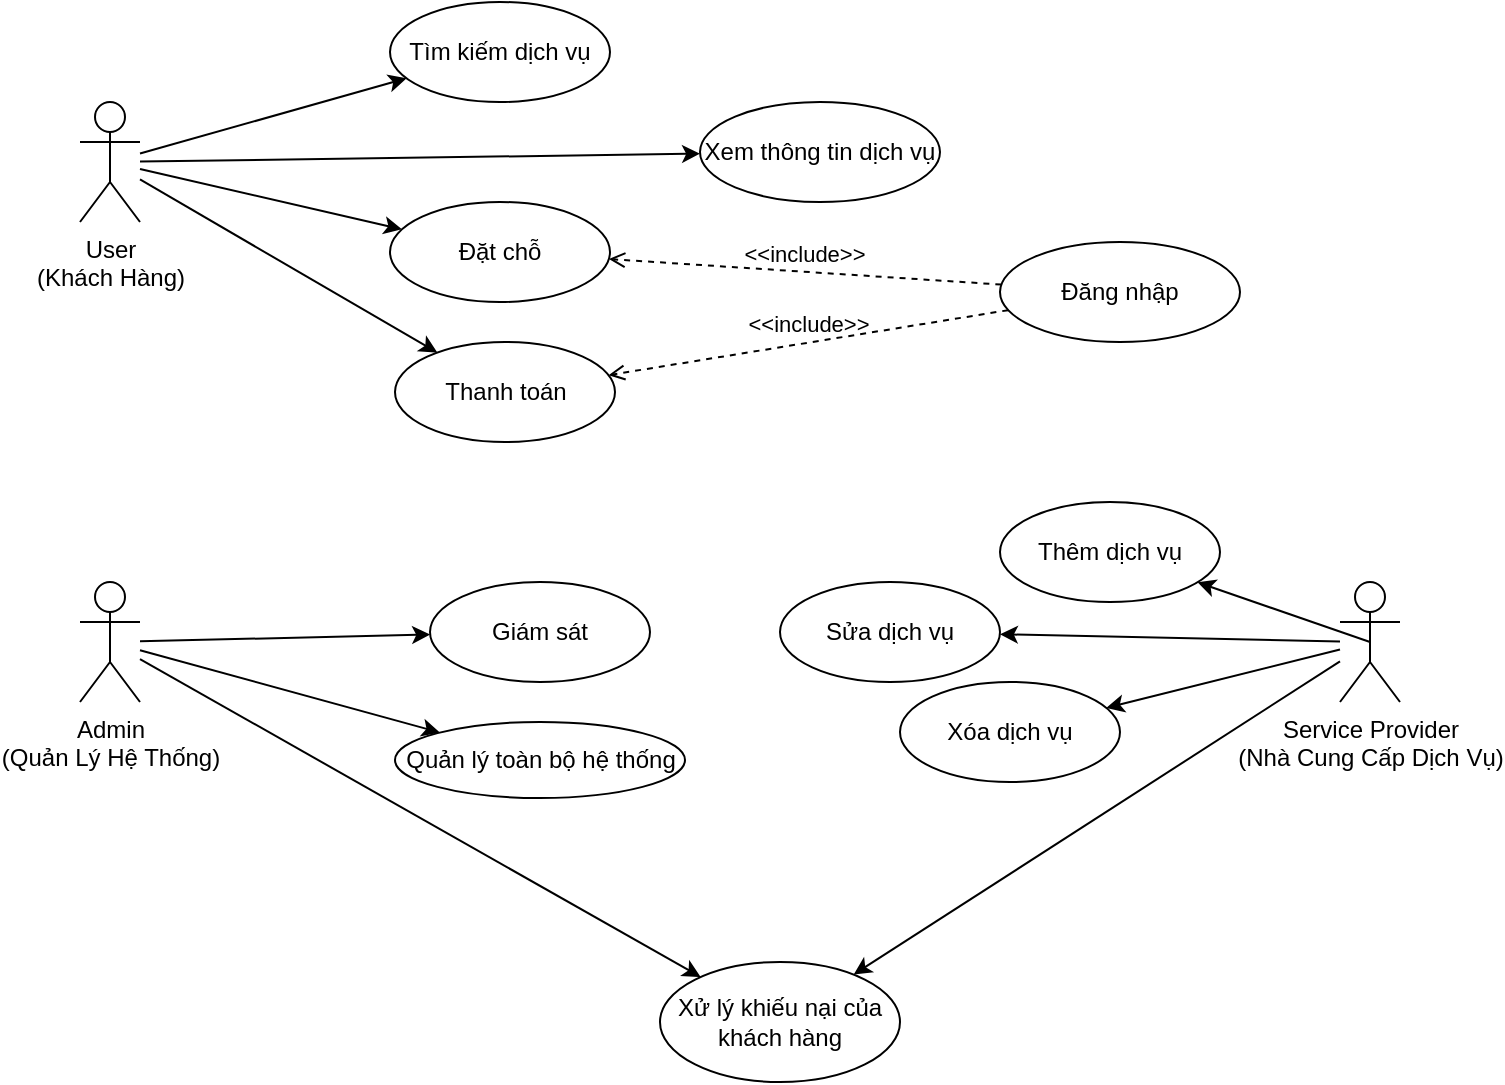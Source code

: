 <mxfile version="24.7.17">
  <diagram name="Page-1" id="AbDhWT1tx2h1V6NKrcqI">
    <mxGraphModel dx="1036" dy="614" grid="1" gridSize="10" guides="1" tooltips="1" connect="1" arrows="1" fold="1" page="1" pageScale="1" pageWidth="850" pageHeight="1100" math="0" shadow="0">
      <root>
        <mxCell id="0" />
        <mxCell id="1" parent="0" />
        <mxCell id="-ONRqXB-hZa3HiM5yPUT-2" value="Admin&lt;br&gt;(Quản Lý Hệ Thống)" style="shape=umlActor;verticalLabelPosition=bottom;verticalAlign=top;html=1;outlineConnect=0;" parent="1" vertex="1">
          <mxGeometry x="100" y="310" width="30" height="60" as="geometry" />
        </mxCell>
        <mxCell id="-ONRqXB-hZa3HiM5yPUT-3" value="User&lt;br&gt;(Khách Hàng)" style="shape=umlActor;verticalLabelPosition=bottom;verticalAlign=top;html=1;outlineConnect=0;" parent="1" vertex="1">
          <mxGeometry x="100" y="70" width="30" height="60" as="geometry" />
        </mxCell>
        <mxCell id="-ONRqXB-hZa3HiM5yPUT-9" value="Service Provider&lt;br&gt;(Nhà Cung Cấp Dịch Vụ)" style="shape=umlActor;verticalLabelPosition=bottom;verticalAlign=top;html=1;outlineConnect=0;" parent="1" vertex="1">
          <mxGeometry x="730" y="310" width="30" height="60" as="geometry" />
        </mxCell>
        <mxCell id="-ONRqXB-hZa3HiM5yPUT-12" value="Tìm kiếm dịch vụ" style="ellipse;whiteSpace=wrap;html=1;" parent="1" vertex="1">
          <mxGeometry x="255" y="20" width="110" height="50" as="geometry" />
        </mxCell>
        <mxCell id="-ONRqXB-hZa3HiM5yPUT-13" value="" style="endArrow=classic;html=1;rounded=0;" parent="1" source="-ONRqXB-hZa3HiM5yPUT-3" target="-ONRqXB-hZa3HiM5yPUT-12" edge="1">
          <mxGeometry width="50" height="50" relative="1" as="geometry">
            <mxPoint x="400" y="340" as="sourcePoint" />
            <mxPoint x="450" y="290" as="targetPoint" />
          </mxGeometry>
        </mxCell>
        <mxCell id="-ONRqXB-hZa3HiM5yPUT-14" value="" style="endArrow=classic;html=1;rounded=0;" parent="1" source="-ONRqXB-hZa3HiM5yPUT-3" target="-ONRqXB-hZa3HiM5yPUT-15" edge="1">
          <mxGeometry width="50" height="50" relative="1" as="geometry">
            <mxPoint x="150" y="187" as="sourcePoint" />
            <mxPoint x="470" y="380" as="targetPoint" />
          </mxGeometry>
        </mxCell>
        <mxCell id="-ONRqXB-hZa3HiM5yPUT-15" value="Xem thông tin dịch vụ" style="ellipse;whiteSpace=wrap;html=1;" parent="1" vertex="1">
          <mxGeometry x="410" y="70" width="120" height="50" as="geometry" />
        </mxCell>
        <mxCell id="-ONRqXB-hZa3HiM5yPUT-16" value="" style="endArrow=classic;html=1;rounded=0;" parent="1" source="-ONRqXB-hZa3HiM5yPUT-3" target="-ONRqXB-hZa3HiM5yPUT-17" edge="1">
          <mxGeometry width="50" height="50" relative="1" as="geometry">
            <mxPoint x="150" y="287" as="sourcePoint" />
            <mxPoint x="470" y="480" as="targetPoint" />
          </mxGeometry>
        </mxCell>
        <mxCell id="-ONRqXB-hZa3HiM5yPUT-17" value="Đặt chỗ" style="ellipse;whiteSpace=wrap;html=1;" parent="1" vertex="1">
          <mxGeometry x="255" y="120" width="110" height="50" as="geometry" />
        </mxCell>
        <mxCell id="-ONRqXB-hZa3HiM5yPUT-18" value="Thanh toán" style="ellipse;whiteSpace=wrap;html=1;" parent="1" vertex="1">
          <mxGeometry x="257.5" y="190" width="110" height="50" as="geometry" />
        </mxCell>
        <mxCell id="-ONRqXB-hZa3HiM5yPUT-19" value="" style="endArrow=classic;html=1;rounded=0;" parent="1" source="-ONRqXB-hZa3HiM5yPUT-3" target="-ONRqXB-hZa3HiM5yPUT-18" edge="1">
          <mxGeometry width="50" height="50" relative="1" as="geometry">
            <mxPoint x="140" y="190.13" as="sourcePoint" />
            <mxPoint x="480" y="559.13" as="targetPoint" />
          </mxGeometry>
        </mxCell>
        <mxCell id="-ONRqXB-hZa3HiM5yPUT-20" value="Đăng nhập" style="ellipse;whiteSpace=wrap;html=1;" parent="1" vertex="1">
          <mxGeometry x="560" y="140" width="120" height="50" as="geometry" />
        </mxCell>
        <mxCell id="-ONRqXB-hZa3HiM5yPUT-23" value="&amp;lt;&amp;lt;include&amp;gt;&amp;gt;" style="html=1;verticalAlign=bottom;labelBackgroundColor=none;endArrow=open;endFill=0;dashed=1;rounded=0;" parent="1" source="-ONRqXB-hZa3HiM5yPUT-20" target="-ONRqXB-hZa3HiM5yPUT-17" edge="1">
          <mxGeometry width="160" relative="1" as="geometry">
            <mxPoint x="340" y="320" as="sourcePoint" />
            <mxPoint x="500" y="320" as="targetPoint" />
          </mxGeometry>
        </mxCell>
        <mxCell id="-ONRqXB-hZa3HiM5yPUT-24" value="&amp;lt;&amp;lt;include&amp;gt;&amp;gt;" style="html=1;verticalAlign=bottom;labelBackgroundColor=none;endArrow=open;endFill=0;dashed=1;rounded=0;" parent="1" source="-ONRqXB-hZa3HiM5yPUT-20" target="-ONRqXB-hZa3HiM5yPUT-18" edge="1">
          <mxGeometry width="160" relative="1" as="geometry">
            <mxPoint x="546.64" y="322.19" as="sourcePoint" />
            <mxPoint x="374.64" y="310.19" as="targetPoint" />
          </mxGeometry>
        </mxCell>
        <mxCell id="-ONRqXB-hZa3HiM5yPUT-25" value="Giám sát" style="ellipse;whiteSpace=wrap;html=1;" parent="1" vertex="1">
          <mxGeometry x="275" y="310" width="110" height="50" as="geometry" />
        </mxCell>
        <mxCell id="-ONRqXB-hZa3HiM5yPUT-26" value="" style="endArrow=classic;html=1;rounded=0;" parent="1" source="-ONRqXB-hZa3HiM5yPUT-2" target="-ONRqXB-hZa3HiM5yPUT-25" edge="1">
          <mxGeometry width="50" height="50" relative="1" as="geometry">
            <mxPoint x="150" y="386" as="sourcePoint" />
            <mxPoint x="470" y="580" as="targetPoint" />
          </mxGeometry>
        </mxCell>
        <mxCell id="-ONRqXB-hZa3HiM5yPUT-27" value="Quản lý toàn bộ hệ thống" style="ellipse;whiteSpace=wrap;html=1;" parent="1" vertex="1">
          <mxGeometry x="257.5" y="380" width="145" height="38" as="geometry" />
        </mxCell>
        <mxCell id="-ONRqXB-hZa3HiM5yPUT-28" value="" style="endArrow=classic;html=1;rounded=0;" parent="1" source="-ONRqXB-hZa3HiM5yPUT-2" target="-ONRqXB-hZa3HiM5yPUT-27" edge="1">
          <mxGeometry width="50" height="50" relative="1" as="geometry">
            <mxPoint x="90" y="530" as="sourcePoint" />
            <mxPoint x="450" y="692" as="targetPoint" />
          </mxGeometry>
        </mxCell>
        <mxCell id="-ONRqXB-hZa3HiM5yPUT-29" value="Xử lý khiếu nại của khách hàng" style="ellipse;whiteSpace=wrap;html=1;" parent="1" vertex="1">
          <mxGeometry x="390" y="500" width="120" height="60" as="geometry" />
        </mxCell>
        <mxCell id="-ONRqXB-hZa3HiM5yPUT-30" value="" style="endArrow=classic;html=1;rounded=0;" parent="1" source="-ONRqXB-hZa3HiM5yPUT-2" target="-ONRqXB-hZa3HiM5yPUT-29" edge="1">
          <mxGeometry width="50" height="50" relative="1" as="geometry">
            <mxPoint x="160" y="586" as="sourcePoint" />
            <mxPoint x="480" y="780" as="targetPoint" />
          </mxGeometry>
        </mxCell>
        <mxCell id="-ONRqXB-hZa3HiM5yPUT-31" value="Thêm dịch vụ" style="ellipse;whiteSpace=wrap;html=1;" parent="1" vertex="1">
          <mxGeometry x="560" y="270" width="110" height="50" as="geometry" />
        </mxCell>
        <mxCell id="-ONRqXB-hZa3HiM5yPUT-32" value="" style="endArrow=classic;html=1;rounded=0;exitX=0.5;exitY=0.5;exitDx=0;exitDy=0;exitPerimeter=0;" parent="1" source="-ONRqXB-hZa3HiM5yPUT-9" target="-ONRqXB-hZa3HiM5yPUT-31" edge="1">
          <mxGeometry width="50" height="50" relative="1" as="geometry">
            <mxPoint x="450" y="422" as="sourcePoint" />
            <mxPoint x="770" y="616" as="targetPoint" />
          </mxGeometry>
        </mxCell>
        <mxCell id="-ONRqXB-hZa3HiM5yPUT-36" value="Sửa dịch vụ" style="ellipse;whiteSpace=wrap;html=1;" parent="1" vertex="1">
          <mxGeometry x="450" y="310" width="110" height="50" as="geometry" />
        </mxCell>
        <mxCell id="-ONRqXB-hZa3HiM5yPUT-37" value="" style="endArrow=classic;html=1;rounded=0;" parent="1" source="-ONRqXB-hZa3HiM5yPUT-9" target="-ONRqXB-hZa3HiM5yPUT-36" edge="1">
          <mxGeometry width="50" height="50" relative="1" as="geometry">
            <mxPoint x="455" y="490" as="sourcePoint" />
            <mxPoint x="775" y="684" as="targetPoint" />
          </mxGeometry>
        </mxCell>
        <mxCell id="-ONRqXB-hZa3HiM5yPUT-38" value="Xóa dịch vụ" style="ellipse;whiteSpace=wrap;html=1;" parent="1" vertex="1">
          <mxGeometry x="510" y="360" width="110" height="50" as="geometry" />
        </mxCell>
        <mxCell id="-ONRqXB-hZa3HiM5yPUT-39" value="" style="endArrow=classic;html=1;rounded=0;" parent="1" source="-ONRqXB-hZa3HiM5yPUT-9" target="-ONRqXB-hZa3HiM5yPUT-38" edge="1">
          <mxGeometry width="50" height="50" relative="1" as="geometry">
            <mxPoint x="730" y="416" as="sourcePoint" />
            <mxPoint x="775" y="754" as="targetPoint" />
          </mxGeometry>
        </mxCell>
        <mxCell id="-ONRqXB-hZa3HiM5yPUT-40" value="" style="endArrow=classic;html=1;rounded=0;" parent="1" source="-ONRqXB-hZa3HiM5yPUT-9" target="-ONRqXB-hZa3HiM5yPUT-29" edge="1">
          <mxGeometry width="50" height="50" relative="1" as="geometry">
            <mxPoint x="325.13" y="359.84" as="sourcePoint" />
            <mxPoint x="615.13" y="517.84" as="targetPoint" />
          </mxGeometry>
        </mxCell>
      </root>
    </mxGraphModel>
  </diagram>
</mxfile>
